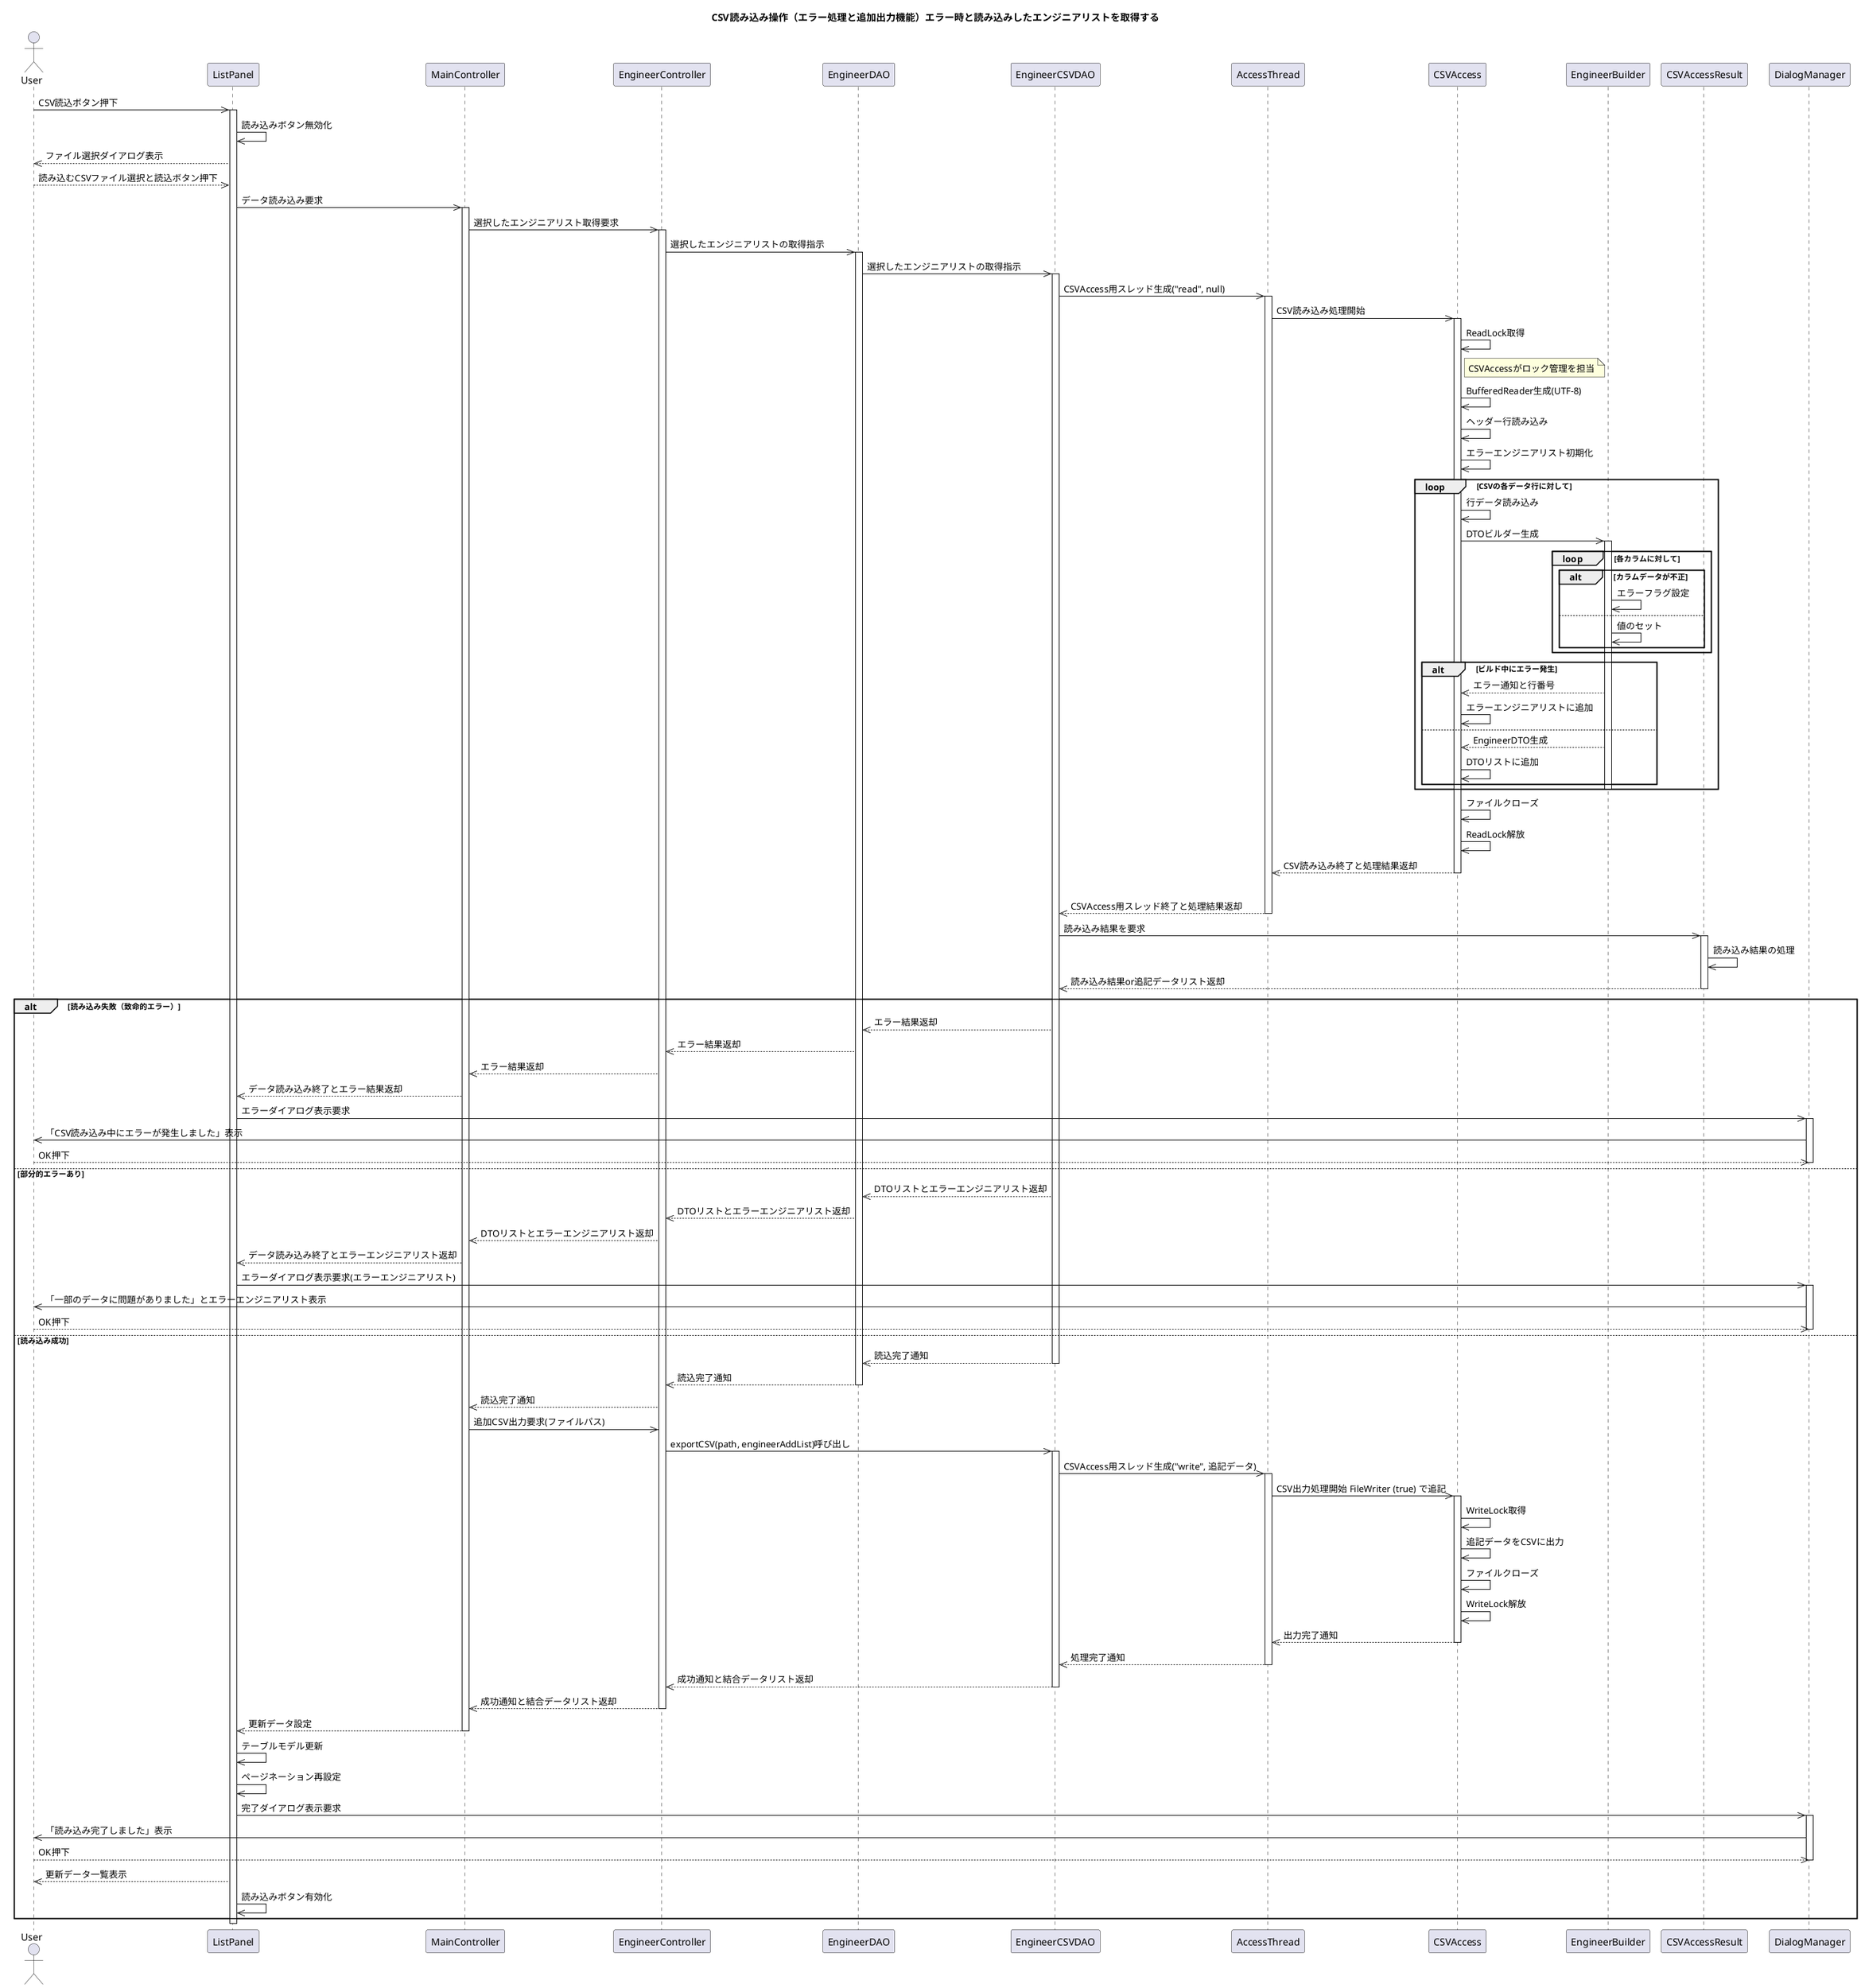 
@startuml sequenceDiagram

    title CSV読み込み操作（エラー処理と追加出力機能）エラー時と読み込みしたエンジニアリストを取得する
    
    actor User as User
    User->>ListPanel: CSV読込ボタン押下
        activate ListPanel
ListPanel->>ListPanel: 読み込みボタン無効化
        ListPanel-->>User: ファイル選択ダイアログ表示
User-->>ListPanel: 読み込むCSVファイル選択と読込ボタン押下
        
    
    ListPanel->>MainController: データ読み込み要求
    activate MainController
    
    MainController->>EngineerController: 選択したエンジニアリスト取得要求
    activate EngineerController
    
    EngineerController->>EngineerDAO: 選択したエンジニアリストの取得指示
    activate EngineerDAO
    
    EngineerDAO->>EngineerCSVDAO: 選択したエンジニアリストの取得指示
    activate EngineerCSVDAO
    
    EngineerCSVDAO->>AccessThread: CSVAccess用スレッド生成("read", null)
    activate AccessThread
    
    AccessThread->>CSVAccess: CSV読み込み処理開始
    activate CSVAccess
    
    CSVAccess->>CSVAccess: ReadLock取得
    note right of CSVAccess: CSVAccessがロック管理を担当
      
    CSVAccess->>CSVAccess: BufferedReader生成(UTF-8)
    CSVAccess->>CSVAccess: ヘッダー行読み込み
    
    CSVAccess->>CSVAccess: エラーエンジニアリスト初期化
    
    loop CSVの各データ行に対して
        CSVAccess->>CSVAccess: 行データ読み込み
        CSVAccess->>EngineerBuilder: DTOビルダー生成
        activate EngineerBuilder
        
        loop 各カラムに対して
            alt カラムデータが不正
                EngineerBuilder->>EngineerBuilder: エラーフラグ設定
            else
                EngineerBuilder->>EngineerBuilder: 値のセット
            end
        end
        
        alt ビルド中にエラー発生
            EngineerBuilder-->>CSVAccess: エラー通知と行番号
            CSVAccess->>CSVAccess: エラーエンジニアリストに追加
        else
            EngineerBuilder-->>CSVAccess: EngineerDTO生成
            CSVAccess->>CSVAccess: DTOリストに追加
        end
        deactivate EngineerBuilder
    end
            CSVAccess->>CSVAccess: ファイルクローズ
    CSVAccess->>CSVAccess: ReadLock解放
CSVAccess-->>AccessThread: CSV読み込み終了と処理結果返却
    alt 読み込み中に致命的エラー発生
    
    deactivate CSVAccess
    
    AccessThread-->>EngineerCSVDAO: CSVAccess用スレッド終了と処理結果返却
    deactivate AccessThread
    EngineerCSVDAO->>CSVAccessResult: 読み込み結果を要求
activate CSVAccessResult
CSVAccessResult->>CSVAccessResult: 読み込み結果の処理
CSVAccessResult-->>EngineerCSVDAO: 読み込み結果or追記データリスト返却
deactivate CSVAccessResult






    alt 読み込み失敗（致命的エラー）

        EngineerCSVDAO-->>EngineerDAO: エラー結果返却
        EngineerDAO-->>EngineerController: エラー結果返却
        EngineerController-->>MainController: エラー結果返却  
MainController-->>ListPanel: データ読み込み終了とエラー結果返却
        ListPanel->>DialogManager: エラーダイアログ表示要求
        activate DialogManager
        DialogManager->>User: 「CSV読み込み中にエラーが発生しました」表示
        User-->>DialogManager: OK押下
        deactivate DialogManager
        
    else 部分的エラーあり

        EngineerCSVDAO-->>EngineerDAO: DTOリストとエラーエンジニアリスト返却
        EngineerDAO-->>EngineerController: DTOリストとエラーエンジニアリスト返却
        EngineerController-->>MainController: DTOリストとエラーエンジニアリスト返却
MainController-->>ListPanel: データ読み込み終了とエラーエンジニアリスト返却
        
        
        
        ListPanel->>DialogManager: エラーダイアログ表示要求(エラーエンジニアリスト)
        activate DialogManager
        DialogManager->>User: 「一部のデータに問題がありました」とエラーエンジニアリスト表示
        User-->>DialogManager: OK押下
        deactivate DialogManager
 
        
    else 読み込み成功

        EngineerCSVDAO-->>EngineerDAO: 読込完了通知
        deactivate EngineerCSVDAO
        EngineerDAO-->>EngineerController: 読込完了通知
        deactivate EngineerDAO
        EngineerController-->>MainController: 読込完了通知


deactivate CSVAccessResult
        
        

        
        MainController->>EngineerController: 追加CSV出力要求(ファイルパス)      
        EngineerController->>EngineerCSVDAO: exportCSV(path, engineerAddList)呼び出し
        activate EngineerCSVDAO
        
        
        
        EngineerCSVDAO->>AccessThread: CSVAccess用スレッド生成("write", 追記データ)
        activate AccessThread
        
        AccessThread->>CSVAccess: CSV出力処理開始 FileWriter (true) で追記
        activate CSVAccess
        
        CSVAccess->>CSVAccess: WriteLock取得
        CSVAccess->>CSVAccess: 追記データをCSVに出力
            CSVAccess->>CSVAccess: ファイルクローズ
        CSVAccess->>CSVAccess: WriteLock解放
        
        CSVAccess-->>AccessThread: 出力完了通知
        deactivate CSVAccess
        
        AccessThread-->>EngineerCSVDAO: 処理完了通知
        deactivate AccessThread
        
        EngineerCSVDAO-->>EngineerController: 成功通知と結合データリスト返却
        deactivate EngineerCSVDAO
        
        EngineerController-->>MainController: 成功通知と結合データリスト返却
        deactivate EngineerController
        
        MainController-->>ListPanel: 更新データ設定
        deactivate MainController
        
        ListPanel->>ListPanel: テーブルモデル更新
        ListPanel->>ListPanel: ページネーション再設定
        ListPanel->>DialogManager: 完了ダイアログ表示要求
        
        activate DialogManager
        DialogManager->>User: 「読み込み完了しました」表示
        User-->>DialogManager: OK押下
        deactivate DialogManager
        
        ListPanel-->>User: 更新データ一覧表示
ListPanel->>ListPanel: 読み込みボタン有効化
    end

    deactivate ListPanel
@enduml










